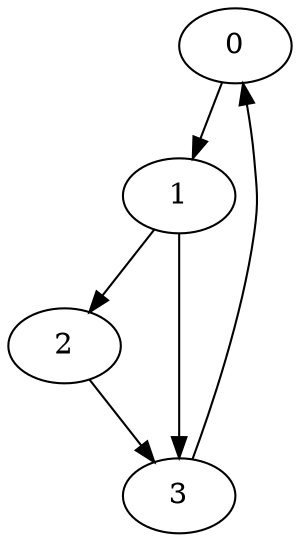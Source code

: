 digraph G {
	0;
	1;
	2;
	3;

	0 -> 1 [village=Stuttgart; name=Town_Hall_Square; heightLimit=3; weight=20; primaryType=sideStreet; secondaryType=none;];
	1 -> 2 [village=Stuttgart; name=On_the_Slope; heightLimit=3; weight=20; primaryType=mainStreet; secondaryType=none;];
	1 -> 3 [village=Stuttgart; name=Vineyard_Street; heightLimit=3; weight=50; primaryType=countyStreet; secondaryType=none;];
	2 -> 3 [village=England; name=Post_Road; heightLimit=3; weight=20; primaryType=sideStreet; secondaryType=none;];
	3 -> 0 [village=England; name=Garden_Way; heightLimit=3; weight=20; primaryType=mainStreet; secondaryType=none;];

}